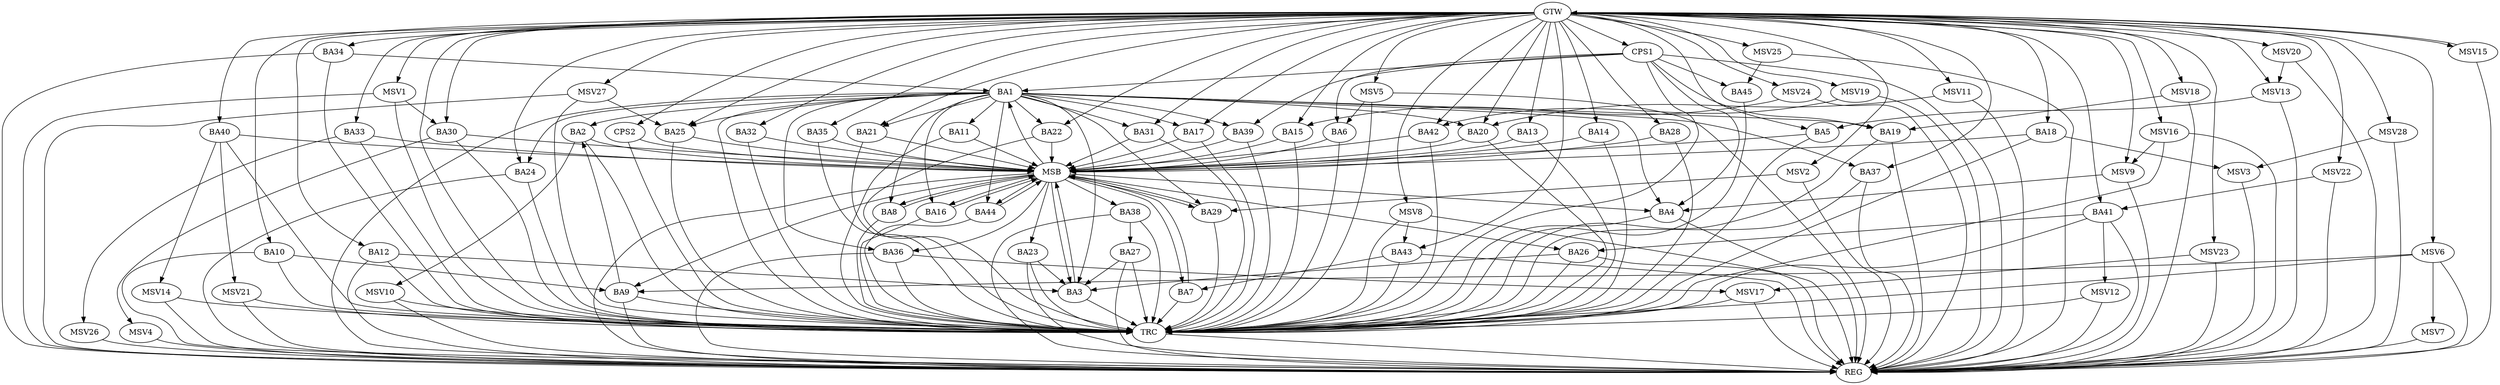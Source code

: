 strict digraph G {
  BA1 [ label="BA1" ];
  BA2 [ label="BA2" ];
  BA3 [ label="BA3" ];
  BA4 [ label="BA4" ];
  BA5 [ label="BA5" ];
  BA6 [ label="BA6" ];
  BA7 [ label="BA7" ];
  BA8 [ label="BA8" ];
  BA9 [ label="BA9" ];
  BA10 [ label="BA10" ];
  BA11 [ label="BA11" ];
  BA12 [ label="BA12" ];
  BA13 [ label="BA13" ];
  BA14 [ label="BA14" ];
  BA15 [ label="BA15" ];
  BA16 [ label="BA16" ];
  BA17 [ label="BA17" ];
  BA18 [ label="BA18" ];
  BA19 [ label="BA19" ];
  BA20 [ label="BA20" ];
  BA21 [ label="BA21" ];
  BA22 [ label="BA22" ];
  BA23 [ label="BA23" ];
  BA24 [ label="BA24" ];
  BA25 [ label="BA25" ];
  BA26 [ label="BA26" ];
  BA27 [ label="BA27" ];
  BA28 [ label="BA28" ];
  BA29 [ label="BA29" ];
  BA30 [ label="BA30" ];
  BA31 [ label="BA31" ];
  BA32 [ label="BA32" ];
  BA33 [ label="BA33" ];
  BA34 [ label="BA34" ];
  BA35 [ label="BA35" ];
  BA36 [ label="BA36" ];
  BA37 [ label="BA37" ];
  BA38 [ label="BA38" ];
  BA39 [ label="BA39" ];
  BA40 [ label="BA40" ];
  BA41 [ label="BA41" ];
  BA42 [ label="BA42" ];
  BA43 [ label="BA43" ];
  BA44 [ label="BA44" ];
  BA45 [ label="BA45" ];
  CPS1 [ label="CPS1" ];
  CPS2 [ label="CPS2" ];
  GTW [ label="GTW" ];
  REG [ label="REG" ];
  MSB [ label="MSB" ];
  TRC [ label="TRC" ];
  MSV1 [ label="MSV1" ];
  MSV2 [ label="MSV2" ];
  MSV3 [ label="MSV3" ];
  MSV4 [ label="MSV4" ];
  MSV5 [ label="MSV5" ];
  MSV6 [ label="MSV6" ];
  MSV7 [ label="MSV7" ];
  MSV8 [ label="MSV8" ];
  MSV9 [ label="MSV9" ];
  MSV10 [ label="MSV10" ];
  MSV11 [ label="MSV11" ];
  MSV12 [ label="MSV12" ];
  MSV13 [ label="MSV13" ];
  MSV14 [ label="MSV14" ];
  MSV15 [ label="MSV15" ];
  MSV16 [ label="MSV16" ];
  MSV17 [ label="MSV17" ];
  MSV18 [ label="MSV18" ];
  MSV19 [ label="MSV19" ];
  MSV20 [ label="MSV20" ];
  MSV21 [ label="MSV21" ];
  MSV22 [ label="MSV22" ];
  MSV23 [ label="MSV23" ];
  MSV24 [ label="MSV24" ];
  MSV25 [ label="MSV25" ];
  MSV26 [ label="MSV26" ];
  MSV27 [ label="MSV27" ];
  MSV28 [ label="MSV28" ];
  BA1 -> BA2;
  BA9 -> BA2;
  BA10 -> BA9;
  BA12 -> BA3;
  BA23 -> BA3;
  BA26 -> BA3;
  BA27 -> BA3;
  BA34 -> BA1;
  BA38 -> BA27;
  BA41 -> BA26;
  BA43 -> BA7;
  CPS1 -> BA45;
  CPS1 -> BA39;
  CPS1 -> BA19;
  CPS1 -> BA4;
  CPS1 -> BA1;
  CPS1 -> BA6;
  GTW -> BA5;
  GTW -> BA10;
  GTW -> BA12;
  GTW -> BA13;
  GTW -> BA14;
  GTW -> BA15;
  GTW -> BA17;
  GTW -> BA18;
  GTW -> BA20;
  GTW -> BA21;
  GTW -> BA22;
  GTW -> BA24;
  GTW -> BA25;
  GTW -> BA28;
  GTW -> BA30;
  GTW -> BA31;
  GTW -> BA32;
  GTW -> BA33;
  GTW -> BA34;
  GTW -> BA35;
  GTW -> BA37;
  GTW -> BA40;
  GTW -> BA41;
  GTW -> BA42;
  GTW -> BA43;
  GTW -> CPS1;
  GTW -> CPS2;
  BA1 -> REG;
  BA4 -> REG;
  BA9 -> REG;
  BA10 -> REG;
  BA12 -> REG;
  BA19 -> REG;
  BA23 -> REG;
  BA24 -> REG;
  BA26 -> REG;
  BA27 -> REG;
  BA34 -> REG;
  BA36 -> REG;
  BA37 -> REG;
  BA38 -> REG;
  BA41 -> REG;
  BA43 -> REG;
  CPS1 -> REG;
  BA2 -> MSB;
  MSB -> BA1;
  MSB -> REG;
  BA3 -> MSB;
  BA5 -> MSB;
  MSB -> BA4;
  BA6 -> MSB;
  BA7 -> MSB;
  MSB -> BA3;
  BA8 -> MSB;
  BA11 -> MSB;
  BA13 -> MSB;
  BA14 -> MSB;
  BA15 -> MSB;
  BA16 -> MSB;
  BA17 -> MSB;
  BA18 -> MSB;
  BA20 -> MSB;
  BA21 -> MSB;
  BA22 -> MSB;
  BA25 -> MSB;
  MSB -> BA7;
  BA28 -> MSB;
  BA29 -> MSB;
  BA30 -> MSB;
  MSB -> BA8;
  BA31 -> MSB;
  BA32 -> MSB;
  BA33 -> MSB;
  MSB -> BA9;
  BA35 -> MSB;
  MSB -> BA23;
  BA39 -> MSB;
  BA40 -> MSB;
  MSB -> BA16;
  BA42 -> MSB;
  MSB -> BA36;
  BA44 -> MSB;
  MSB -> BA26;
  CPS2 -> MSB;
  MSB -> BA44;
  MSB -> BA38;
  MSB -> BA29;
  BA1 -> TRC;
  BA2 -> TRC;
  BA3 -> TRC;
  BA4 -> TRC;
  BA5 -> TRC;
  BA6 -> TRC;
  BA7 -> TRC;
  BA8 -> TRC;
  BA9 -> TRC;
  BA10 -> TRC;
  BA11 -> TRC;
  BA12 -> TRC;
  BA13 -> TRC;
  BA14 -> TRC;
  BA15 -> TRC;
  BA16 -> TRC;
  BA17 -> TRC;
  BA18 -> TRC;
  BA19 -> TRC;
  BA20 -> TRC;
  BA21 -> TRC;
  BA22 -> TRC;
  BA23 -> TRC;
  BA24 -> TRC;
  BA25 -> TRC;
  BA26 -> TRC;
  BA27 -> TRC;
  BA28 -> TRC;
  BA29 -> TRC;
  BA30 -> TRC;
  BA31 -> TRC;
  BA32 -> TRC;
  BA33 -> TRC;
  BA34 -> TRC;
  BA35 -> TRC;
  BA36 -> TRC;
  BA37 -> TRC;
  BA38 -> TRC;
  BA39 -> TRC;
  BA40 -> TRC;
  BA41 -> TRC;
  BA42 -> TRC;
  BA43 -> TRC;
  BA44 -> TRC;
  BA45 -> TRC;
  CPS1 -> TRC;
  CPS2 -> TRC;
  GTW -> TRC;
  TRC -> REG;
  BA1 -> BA21;
  BA1 -> BA25;
  BA1 -> BA44;
  BA1 -> BA4;
  BA1 -> BA20;
  BA1 -> BA29;
  BA1 -> BA3;
  BA1 -> BA37;
  BA1 -> BA24;
  BA1 -> BA31;
  BA1 -> BA17;
  BA1 -> BA19;
  BA1 -> BA11;
  BA1 -> BA16;
  BA1 -> BA39;
  BA1 -> BA8;
  BA1 -> BA36;
  BA1 -> BA22;
  MSV1 -> BA30;
  GTW -> MSV1;
  MSV1 -> REG;
  MSV1 -> TRC;
  MSV2 -> BA29;
  GTW -> MSV2;
  MSV2 -> REG;
  BA18 -> MSV3;
  MSV3 -> REG;
  BA30 -> MSV4;
  MSV4 -> REG;
  MSV5 -> BA6;
  GTW -> MSV5;
  MSV5 -> REG;
  MSV5 -> TRC;
  MSV6 -> BA9;
  GTW -> MSV6;
  MSV6 -> REG;
  MSV6 -> TRC;
  MSV6 -> MSV7;
  MSV7 -> REG;
  MSV8 -> BA43;
  GTW -> MSV8;
  MSV8 -> REG;
  MSV8 -> TRC;
  MSV9 -> BA4;
  GTW -> MSV9;
  MSV9 -> REG;
  BA2 -> MSV10;
  MSV10 -> REG;
  MSV10 -> TRC;
  MSV11 -> BA20;
  GTW -> MSV11;
  MSV11 -> REG;
  BA41 -> MSV12;
  MSV12 -> REG;
  MSV12 -> TRC;
  MSV13 -> BA5;
  GTW -> MSV13;
  MSV13 -> REG;
  BA40 -> MSV14;
  MSV14 -> REG;
  MSV14 -> TRC;
  MSV15 -> GTW;
  GTW -> MSV15;
  MSV15 -> REG;
  MSV16 -> MSV9;
  GTW -> MSV16;
  MSV16 -> REG;
  MSV16 -> TRC;
  BA36 -> MSV17;
  MSV17 -> REG;
  MSV17 -> TRC;
  MSV18 -> BA19;
  GTW -> MSV18;
  MSV18 -> REG;
  MSV19 -> BA42;
  GTW -> MSV19;
  MSV19 -> REG;
  MSV20 -> MSV13;
  GTW -> MSV20;
  MSV20 -> REG;
  BA40 -> MSV21;
  MSV21 -> REG;
  MSV21 -> TRC;
  MSV22 -> BA41;
  GTW -> MSV22;
  MSV22 -> REG;
  MSV23 -> MSV17;
  GTW -> MSV23;
  MSV23 -> REG;
  MSV24 -> BA15;
  GTW -> MSV24;
  MSV24 -> REG;
  MSV25 -> BA45;
  GTW -> MSV25;
  MSV25 -> REG;
  BA33 -> MSV26;
  MSV26 -> REG;
  MSV27 -> BA25;
  GTW -> MSV27;
  MSV27 -> REG;
  MSV27 -> TRC;
  MSV28 -> MSV3;
  GTW -> MSV28;
  MSV28 -> REG;
}
